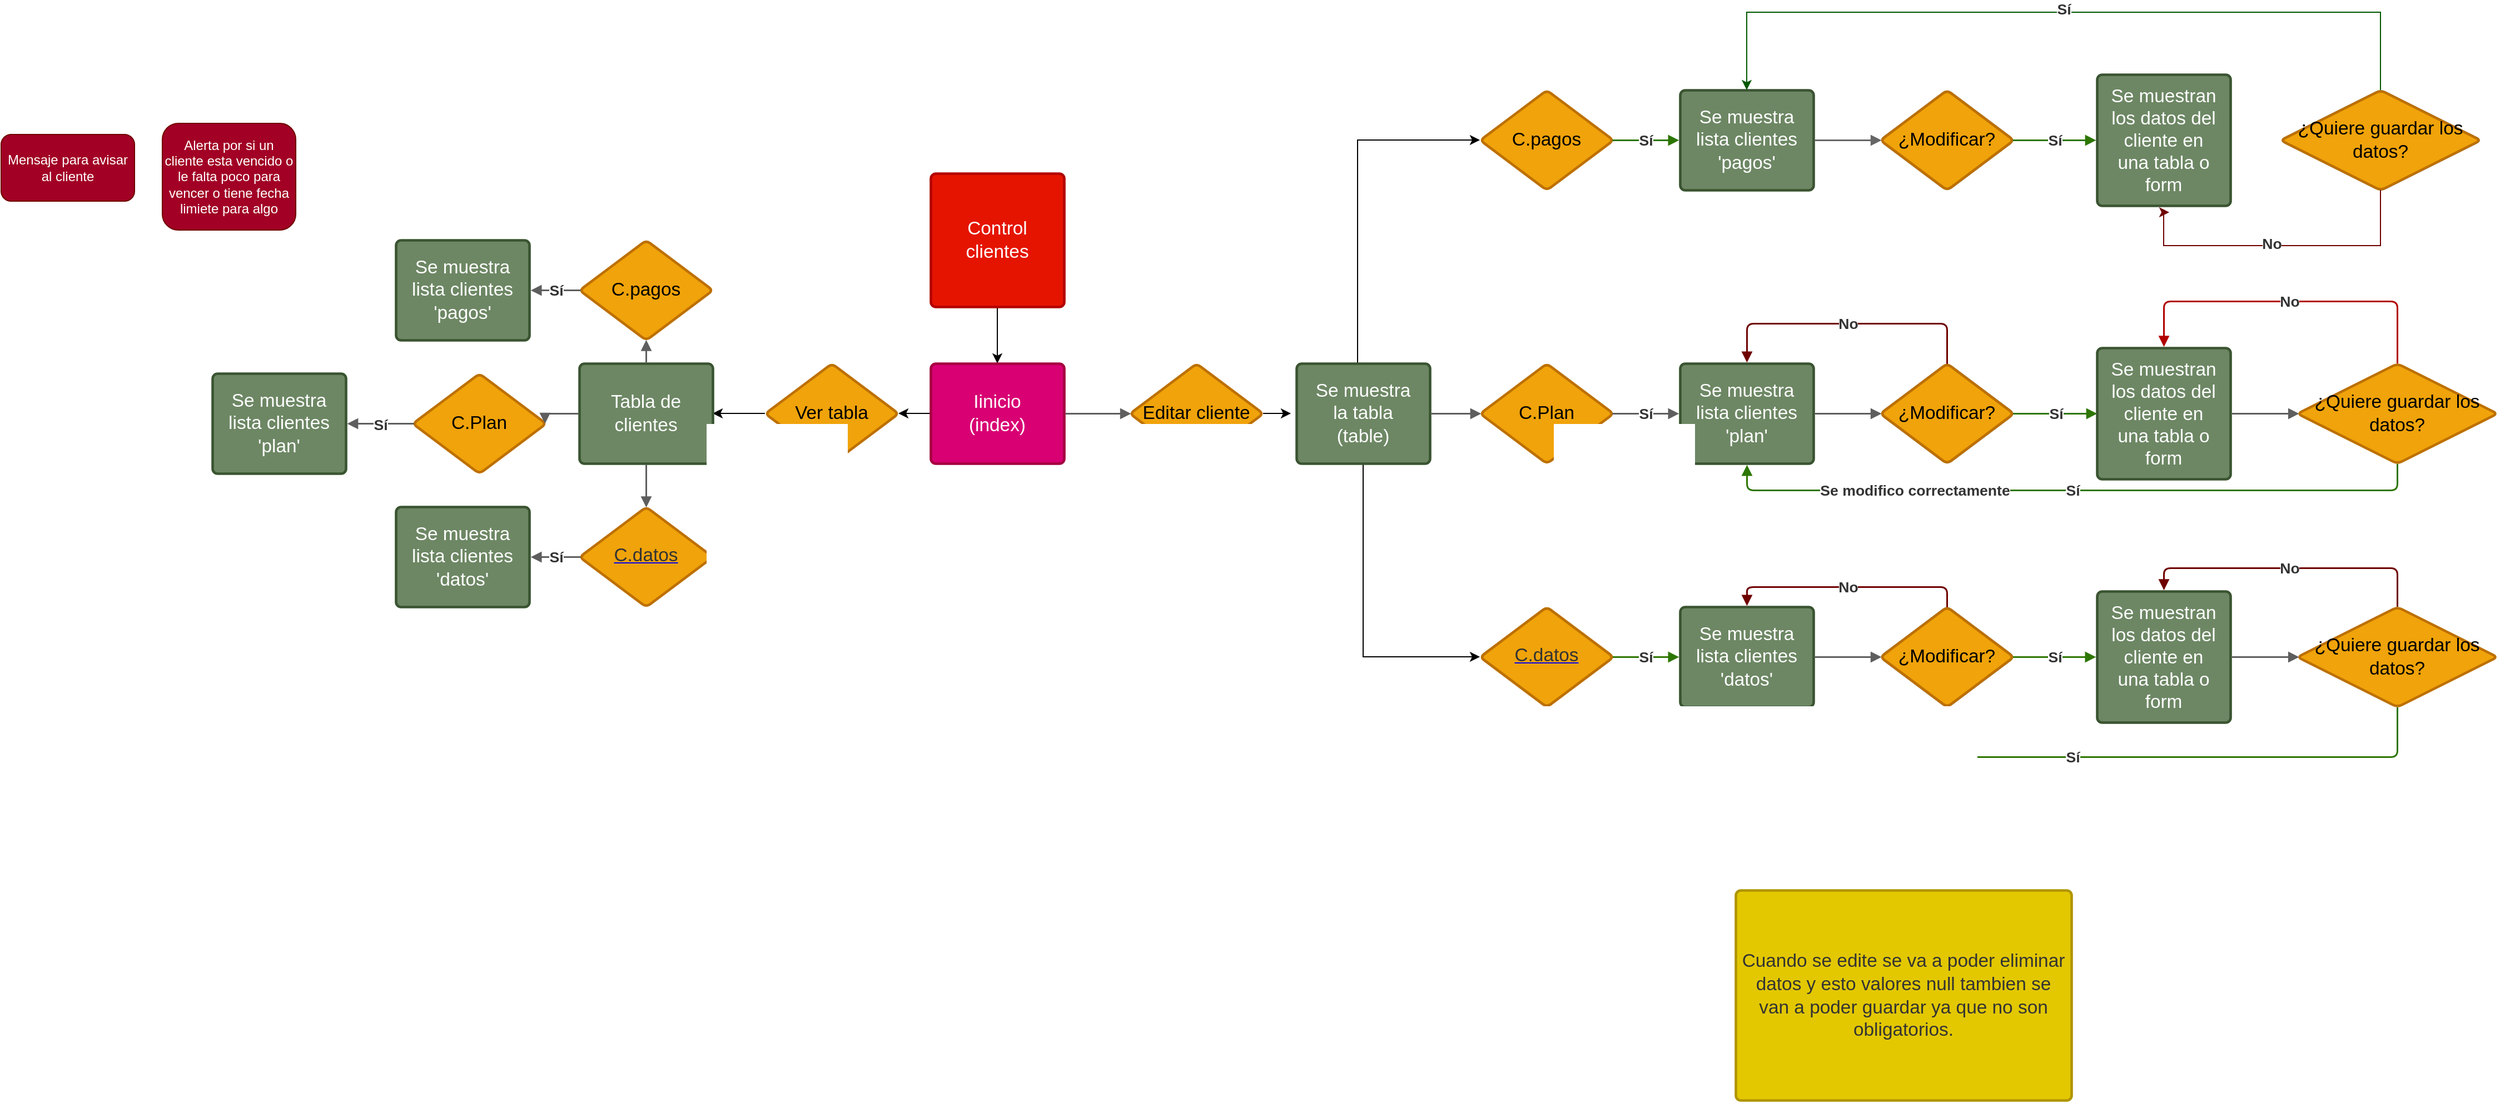 <mxfile version="21.3.8" type="github">
  <diagram name="Page-1" id="jCBXAWtXNqudpjwkQiGo">
    <mxGraphModel dx="1173" dy="1804" grid="1" gridSize="10" guides="1" tooltips="1" connect="1" arrows="1" fold="1" page="1" pageScale="1" pageWidth="827" pageHeight="1169" math="0" shadow="0">
      <root>
        <mxCell id="0" />
        <mxCell id="1" parent="0" />
        <mxCell id="bucvXIIjWARCfowaOwl--13" style="edgeStyle=orthogonalEdgeStyle;rounded=0;orthogonalLoop=1;jettySize=auto;html=1;entryX=0.5;entryY=0;entryDx=0;entryDy=0;" edge="1" parent="1" source="dDj49uLqHvv3kT1G5Hj7-1" target="dDj49uLqHvv3kT1G5Hj7-3">
          <mxGeometry relative="1" as="geometry" />
        </mxCell>
        <mxCell id="dDj49uLqHvv3kT1G5Hj7-1" value="Control clientes" style="html=1;overflow=block;blockSpacing=1;whiteSpace=wrap;fontSize=16.7;fontColor=#ffffff;align=center;spacing=3.8;strokeColor=#B20000;strokeOpacity=100;rounded=1;absoluteArcSize=1;arcSize=9;strokeWidth=2.3;lucidId=-~4517-Tyvn_;fillColor=#e51400;" parent="1" vertex="1">
          <mxGeometry x="856" y="75" width="120" height="120" as="geometry" />
        </mxCell>
        <mxCell id="bucvXIIjWARCfowaOwl--14" style="edgeStyle=orthogonalEdgeStyle;rounded=0;orthogonalLoop=1;jettySize=auto;html=1;exitX=0;exitY=0.5;exitDx=0;exitDy=0;entryX=1;entryY=0.5;entryDx=0;entryDy=0;" edge="1" parent="1" source="dDj49uLqHvv3kT1G5Hj7-3" target="dDj49uLqHvv3kT1G5Hj7-4">
          <mxGeometry relative="1" as="geometry" />
        </mxCell>
        <mxCell id="dDj49uLqHvv3kT1G5Hj7-3" value="Iinicio&#xa;(index)" style="html=1;overflow=block;blockSpacing=1;whiteSpace=wrap;fontSize=16.7;fontColor=#ffffff;align=center;spacing=9;strokeColor=#A50040;strokeOpacity=100;rounded=1;absoluteArcSize=1;arcSize=9;strokeWidth=2.3;lucidId=ra55raOk~4vb;fillColor=#d80073;" parent="1" vertex="1">
          <mxGeometry x="856" y="246" width="120" height="90" as="geometry" />
        </mxCell>
        <mxCell id="bucvXIIjWARCfowaOwl--16" style="edgeStyle=orthogonalEdgeStyle;rounded=0;orthogonalLoop=1;jettySize=auto;html=1;exitX=0;exitY=0.5;exitDx=0;exitDy=0;entryX=1;entryY=0.5;entryDx=0;entryDy=0;" edge="1" parent="1" source="dDj49uLqHvv3kT1G5Hj7-4" target="dDj49uLqHvv3kT1G5Hj7-5">
          <mxGeometry relative="1" as="geometry" />
        </mxCell>
        <mxCell id="dDj49uLqHvv3kT1G5Hj7-4" value="Ver tabla" style="html=1;overflow=block;blockSpacing=1;whiteSpace=wrap;rhombus;fontSize=16.7;fontColor=#000000;align=center;spacing=3.8;strokeColor=#BD7000;strokeOpacity=100;rounded=1;absoluteArcSize=1;arcSize=9;strokeWidth=2.3;lucidId=7a55EZrOVwHj;fillColor=#f0a30a;" parent="1" vertex="1">
          <mxGeometry x="707" y="246" width="120" height="90" as="geometry" />
        </mxCell>
        <mxCell id="dDj49uLqHvv3kT1G5Hj7-5" value="Tabla de clientes" style="html=1;overflow=block;blockSpacing=1;whiteSpace=wrap;fontSize=16.7;fontColor=#ffffff;align=center;spacing=9;strokeColor=#3A5431;strokeOpacity=100;rounded=1;absoluteArcSize=1;arcSize=9;strokeWidth=2.3;lucidId=sb55wHR1h_1L;fillColor=#6d8764;" parent="1" vertex="1">
          <mxGeometry x="540" y="246" width="120" height="90" as="geometry" />
        </mxCell>
        <mxCell id="dDj49uLqHvv3kT1G5Hj7-6" value="C.pagos" style="html=1;overflow=block;blockSpacing=1;whiteSpace=wrap;rhombus;fontSize=16.7;fontColor=#000000;align=center;spacing=3.8;strokeColor=#BD7000;strokeOpacity=100;rounded=1;absoluteArcSize=1;arcSize=9;strokeWidth=2.3;lucidId=Wb55GumcfXWv;fillColor=#f0a30a;" parent="1" vertex="1">
          <mxGeometry x="540" y="135" width="120" height="90" as="geometry" />
        </mxCell>
        <mxCell id="dDj49uLqHvv3kT1G5Hj7-7" value="" style="html=1;jettySize=18;whiteSpace=wrap;fontSize=13;strokeColor=#5E5E5E;strokeWidth=1.5;rounded=1;arcSize=12;edgeStyle=orthogonalEdgeStyle;startArrow=none;endArrow=block;endFill=1;exitX=0.5;exitY=-0.012;exitPerimeter=0;entryX=0.5;entryY=0.996;entryPerimeter=0;lucidId=~b55l4OIITTA;" parent="1" source="dDj49uLqHvv3kT1G5Hj7-5" target="dDj49uLqHvv3kT1G5Hj7-6" edge="1">
          <mxGeometry width="100" height="100" relative="1" as="geometry">
            <Array as="points" />
          </mxGeometry>
        </mxCell>
        <mxCell id="dDj49uLqHvv3kT1G5Hj7-8" value="&lt;div style=&quot;display: flex; justify-content: center; text-align: center; align-items: baseline; font-size: 0; line-height: 1.25;margin-top: -2px;&quot;&gt;&lt;span&gt;&lt;a href=&quot;http://C.datos&quot;&gt;&lt;span style=&quot;font-size:16.7px;color:#333333;&quot;&gt;C.datos&lt;/span&gt;&lt;/a&gt;&lt;/span&gt;&lt;/div&gt;" style="html=1;overflow=block;blockSpacing=1;whiteSpace=wrap;rhombus;fontSize=13;spacing=3.8;strokeColor=#BD7000;strokeOpacity=100;rounded=1;absoluteArcSize=1;arcSize=9;strokeWidth=2.3;lucidId=lc55fG3NwJh9;fillColor=#f0a30a;fontColor=#000000;" parent="1" vertex="1">
          <mxGeometry x="540" y="375" width="120" height="90" as="geometry" />
        </mxCell>
        <mxCell id="dDj49uLqHvv3kT1G5Hj7-9" value="" style="html=1;jettySize=18;whiteSpace=wrap;fontSize=13;strokeColor=#5E5E5E;strokeWidth=1.5;rounded=1;arcSize=12;edgeStyle=orthogonalEdgeStyle;startArrow=none;endArrow=block;endFill=1;exitX=0.5;exitY=1.012;exitPerimeter=0;entryX=0.5;entryY=0.004;entryPerimeter=0;lucidId=xc55j_4C4txd;" parent="1" source="dDj49uLqHvv3kT1G5Hj7-5" target="dDj49uLqHvv3kT1G5Hj7-8" edge="1">
          <mxGeometry width="100" height="100" relative="1" as="geometry">
            <Array as="points" />
          </mxGeometry>
        </mxCell>
        <mxCell id="dDj49uLqHvv3kT1G5Hj7-10" value="C.Plan" style="html=1;overflow=block;blockSpacing=1;whiteSpace=wrap;rhombus;fontSize=16.7;fontColor=#000000;align=center;spacing=3.8;strokeColor=#BD7000;strokeOpacity=100;rounded=1;absoluteArcSize=1;arcSize=9;strokeWidth=2.3;lucidId=Dc55BJOq.~ja;fillColor=#f0a30a;" parent="1" vertex="1">
          <mxGeometry x="390" y="255" width="120" height="90" as="geometry" />
        </mxCell>
        <mxCell id="dDj49uLqHvv3kT1G5Hj7-11" value="" style="html=1;jettySize=18;whiteSpace=wrap;fontSize=13;strokeColor=#5E5E5E;strokeWidth=1.5;rounded=1;arcSize=12;edgeStyle=orthogonalEdgeStyle;startArrow=none;endArrow=block;endFill=1;exitX=-0.009;exitY=0.5;exitPerimeter=0;entryX=0.991;entryY=0.5;entryPerimeter=0;lucidId=Nc55K~NAN.iO;" parent="1" source="dDj49uLqHvv3kT1G5Hj7-5" target="dDj49uLqHvv3kT1G5Hj7-10" edge="1">
          <mxGeometry width="100" height="100" relative="1" as="geometry">
            <Array as="points" />
          </mxGeometry>
        </mxCell>
        <mxCell id="dDj49uLqHvv3kT1G5Hj7-12" value="" style="html=1;jettySize=18;whiteSpace=wrap;fontSize=13.3;fontColor=#333333;fontStyle=1;align=center;strokeColor=#5E5E5E;strokeWidth=1.5;rounded=1;arcSize=12;edgeStyle=orthogonalEdgeStyle;startArrow=none;endArrow=block;endFill=1;exitX=0.009;exitY=0.5;exitPerimeter=0;lucidId=ad55AOa1RnGk;" parent="1" source="dDj49uLqHvv3kT1G5Hj7-10" edge="1">
          <mxGeometry width="100" height="100" relative="1" as="geometry">
            <Array as="points" />
            <mxPoint x="331" y="300" as="targetPoint" />
          </mxGeometry>
        </mxCell>
        <mxCell id="dDj49uLqHvv3kT1G5Hj7-13" value="Sí" style="text;html=1;resizable=0;labelBackgroundColor=default;align=center;verticalAlign=middle;fontStyle=1;fontColor=#333333;fontSize=13.3;" parent="dDj49uLqHvv3kT1G5Hj7-12" vertex="1">
          <mxGeometry relative="1" as="geometry">
            <mxPoint as="offset" />
          </mxGeometry>
        </mxCell>
        <mxCell id="dDj49uLqHvv3kT1G5Hj7-14" value="Se muestra lista clientes&#xa;&#39;plan&#39;" style="html=1;overflow=block;blockSpacing=1;whiteSpace=wrap;fontSize=16.7;fontColor=#ffffff;align=center;spacing=9;strokeColor=#3A5431;strokeOpacity=100;rounded=1;absoluteArcSize=1;arcSize=9;strokeWidth=2.3;lucidId=rd55_MLI0KpR;fillColor=#6d8764;" parent="1" vertex="1">
          <mxGeometry x="210" y="255" width="120" height="90" as="geometry" />
        </mxCell>
        <mxCell id="dDj49uLqHvv3kT1G5Hj7-15" value="Se muestra lista clientes&#xa;&#39;pagos&#39;" style="html=1;overflow=block;blockSpacing=1;whiteSpace=wrap;fontSize=16.7;fontColor=#ffffff;align=center;spacing=9;strokeColor=#3A5431;strokeOpacity=100;rounded=1;absoluteArcSize=1;arcSize=9;strokeWidth=2.3;lucidId=he55-6mI.Ir_;fillColor=#6d8764;" parent="1" vertex="1">
          <mxGeometry x="375" y="135" width="120" height="90" as="geometry" />
        </mxCell>
        <mxCell id="dDj49uLqHvv3kT1G5Hj7-16" value="" style="html=1;jettySize=18;whiteSpace=wrap;fontSize=13.3;fontColor=#333333;fontStyle=1;align=center;strokeColor=#5E5E5E;strokeWidth=1.5;rounded=1;arcSize=12;edgeStyle=orthogonalEdgeStyle;startArrow=none;endArrow=block;endFill=1;exitX=0.009;exitY=0.5;exitPerimeter=0;entryX=1.009;entryY=0.5;entryPerimeter=0;lucidId=me55h58Ri0bP;" parent="1" source="dDj49uLqHvv3kT1G5Hj7-6" target="dDj49uLqHvv3kT1G5Hj7-15" edge="1">
          <mxGeometry width="100" height="100" relative="1" as="geometry">
            <Array as="points" />
          </mxGeometry>
        </mxCell>
        <mxCell id="dDj49uLqHvv3kT1G5Hj7-17" value="Sí" style="text;html=1;resizable=0;labelBackgroundColor=default;align=center;verticalAlign=middle;fontStyle=1;fontColor=#333333;fontSize=13.3;" parent="dDj49uLqHvv3kT1G5Hj7-16" vertex="1">
          <mxGeometry relative="1" as="geometry" />
        </mxCell>
        <mxCell id="dDj49uLqHvv3kT1G5Hj7-18" value="Se muestra lista clientes&#xa;&#39;datos&#39;" style="html=1;overflow=block;blockSpacing=1;whiteSpace=wrap;fontSize=16.7;fontColor=#ffffff;align=center;spacing=9;strokeColor=#3A5431;strokeOpacity=100;rounded=1;absoluteArcSize=1;arcSize=9;strokeWidth=2.3;lucidId=qe55xhQL1To1;fillColor=#6d8764;" parent="1" vertex="1">
          <mxGeometry x="375" y="375" width="120" height="90" as="geometry" />
        </mxCell>
        <mxCell id="dDj49uLqHvv3kT1G5Hj7-19" value="" style="html=1;jettySize=18;whiteSpace=wrap;fontSize=13.3;fontColor=#333333;fontStyle=1;align=center;strokeColor=#5E5E5E;strokeWidth=1.5;rounded=1;arcSize=12;edgeStyle=orthogonalEdgeStyle;startArrow=none;endArrow=block;endFill=1;exitX=0.009;exitY=0.5;exitPerimeter=0;entryX=1.009;entryY=0.5;entryPerimeter=0;lucidId=se556HhxgRKe;" parent="1" source="dDj49uLqHvv3kT1G5Hj7-8" target="dDj49uLqHvv3kT1G5Hj7-18" edge="1">
          <mxGeometry width="100" height="100" relative="1" as="geometry">
            <Array as="points" />
          </mxGeometry>
        </mxCell>
        <mxCell id="dDj49uLqHvv3kT1G5Hj7-20" value="Sí" style="text;html=1;resizable=0;labelBackgroundColor=default;align=center;verticalAlign=middle;fontStyle=1;fontColor=#333333;fontSize=13.3;" parent="dDj49uLqHvv3kT1G5Hj7-19" vertex="1">
          <mxGeometry relative="1" as="geometry" />
        </mxCell>
        <mxCell id="dDj49uLqHvv3kT1G5Hj7-84" style="edgeStyle=orthogonalEdgeStyle;rounded=0;orthogonalLoop=1;jettySize=auto;html=1;exitX=1;exitY=0.5;exitDx=0;exitDy=0;" parent="1" source="dDj49uLqHvv3kT1G5Hj7-21" edge="1">
          <mxGeometry relative="1" as="geometry">
            <mxPoint x="1180" y="291.333" as="targetPoint" />
          </mxGeometry>
        </mxCell>
        <mxCell id="dDj49uLqHvv3kT1G5Hj7-21" value="Editar cliente" style="html=1;overflow=block;blockSpacing=1;whiteSpace=wrap;rhombus;fontSize=16.7;fontColor=#000000;align=center;spacing=3.8;strokeColor=#BD7000;strokeOpacity=100;rounded=1;absoluteArcSize=1;arcSize=9;strokeWidth=2.3;lucidId=Gg55qIdvrMJk;fillColor=#f0a30a;" parent="1" vertex="1">
          <mxGeometry x="1035" y="246" width="120" height="90" as="geometry" />
        </mxCell>
        <mxCell id="dDj49uLqHvv3kT1G5Hj7-22" value="" style="html=1;jettySize=18;whiteSpace=wrap;fontSize=13;strokeColor=#5E5E5E;strokeWidth=1.5;rounded=1;arcSize=12;edgeStyle=orthogonalEdgeStyle;startArrow=none;endArrow=block;endFill=1;exitX=1.009;exitY=0.5;exitPerimeter=0;entryX=0.009;entryY=0.5;entryPerimeter=0;lucidId=Ng55FUQO6F9P;" parent="1" source="dDj49uLqHvv3kT1G5Hj7-3" target="dDj49uLqHvv3kT1G5Hj7-21" edge="1">
          <mxGeometry width="100" height="100" relative="1" as="geometry">
            <Array as="points" />
          </mxGeometry>
        </mxCell>
        <mxCell id="bucvXIIjWARCfowaOwl--29" style="edgeStyle=orthogonalEdgeStyle;rounded=0;orthogonalLoop=1;jettySize=auto;html=1;entryX=0;entryY=0.5;entryDx=0;entryDy=0;" edge="1" parent="1" source="dDj49uLqHvv3kT1G5Hj7-23" target="dDj49uLqHvv3kT1G5Hj7-79">
          <mxGeometry relative="1" as="geometry">
            <mxPoint x="1245" y="520" as="targetPoint" />
            <Array as="points">
              <mxPoint x="1245" y="510" />
            </Array>
          </mxGeometry>
        </mxCell>
        <mxCell id="bucvXIIjWARCfowaOwl--30" style="edgeStyle=orthogonalEdgeStyle;rounded=0;orthogonalLoop=1;jettySize=auto;html=1;entryX=0;entryY=0.5;entryDx=0;entryDy=0;exitX=0.436;exitY=0.022;exitDx=0;exitDy=0;exitPerimeter=0;" edge="1" parent="1" source="dDj49uLqHvv3kT1G5Hj7-23" target="dDj49uLqHvv3kT1G5Hj7-30">
          <mxGeometry relative="1" as="geometry">
            <Array as="points">
              <mxPoint x="1240" y="248" />
              <mxPoint x="1240" y="45" />
            </Array>
          </mxGeometry>
        </mxCell>
        <mxCell id="dDj49uLqHvv3kT1G5Hj7-23" value="Se muestra la tabla&#xa;(table)" style="html=1;overflow=block;blockSpacing=1;whiteSpace=wrap;fontSize=16.7;fontColor=#ffffff;align=center;spacing=9;strokeColor=#3A5431;strokeOpacity=100;rounded=1;absoluteArcSize=1;arcSize=9;strokeWidth=2.3;lucidId=3g555m2dW~YT;fillColor=#6d8764;" parent="1" vertex="1">
          <mxGeometry x="1185" y="246" width="120" height="90" as="geometry" />
        </mxCell>
        <mxCell id="dDj49uLqHvv3kT1G5Hj7-25" value="" style="html=1;jettySize=18;whiteSpace=wrap;fontSize=13;strokeColor=#5E5E5E;strokeWidth=1.5;rounded=1;arcSize=12;edgeStyle=orthogonalEdgeStyle;startArrow=none;endArrow=block;endFill=1;exitX=1.009;exitY=0.5;exitPerimeter=0;lucidId=Qi55WLSYHYra;" parent="1" source="dDj49uLqHvv3kT1G5Hj7-23" edge="1">
          <mxGeometry width="100" height="100" relative="1" as="geometry">
            <Array as="points" />
            <mxPoint x="1351" y="291" as="targetPoint" />
          </mxGeometry>
        </mxCell>
        <mxCell id="dDj49uLqHvv3kT1G5Hj7-26" value="C.Plan" style="html=1;overflow=block;blockSpacing=1;whiteSpace=wrap;rhombus;fontSize=16.7;fontColor=#000000;align=center;spacing=3.8;strokeColor=#BD7000;strokeOpacity=100;rounded=1;absoluteArcSize=1;arcSize=9;strokeWidth=2.3;lucidId=yl55B0_qdPNv;fillColor=#f0a30a;" parent="1" vertex="1">
          <mxGeometry x="1350" y="246" width="120" height="90" as="geometry" />
        </mxCell>
        <mxCell id="dDj49uLqHvv3kT1G5Hj7-27" value="Se muestra lista clientes&#xa;&#39;plan&#39;" style="html=1;overflow=block;blockSpacing=1;whiteSpace=wrap;fontSize=16.7;fontColor=#ffffff;align=center;spacing=9;strokeColor=#3A5431;strokeOpacity=100;rounded=1;absoluteArcSize=1;arcSize=9;strokeWidth=2.3;lucidId=Cl55v5GDEzzv;fillColor=#6d8764;" parent="1" vertex="1">
          <mxGeometry x="1530" y="246" width="120" height="90" as="geometry" />
        </mxCell>
        <mxCell id="dDj49uLqHvv3kT1G5Hj7-28" value="" style="html=1;jettySize=18;whiteSpace=wrap;fontSize=13.3;fontColor=#333333;fontStyle=1;align=center;strokeColor=#5E5E5E;strokeWidth=1.5;rounded=1;arcSize=12;edgeStyle=orthogonalEdgeStyle;startArrow=none;endArrow=block;endFill=1;exitX=0.991;exitY=0.5;exitPerimeter=0;entryX=-0.009;entryY=0.5;entryPerimeter=0;lucidId=Ml55k2Och.zE;" parent="1" source="dDj49uLqHvv3kT1G5Hj7-26" target="dDj49uLqHvv3kT1G5Hj7-27" edge="1">
          <mxGeometry width="100" height="100" relative="1" as="geometry">
            <Array as="points" />
          </mxGeometry>
        </mxCell>
        <mxCell id="dDj49uLqHvv3kT1G5Hj7-29" value="Sí" style="text;html=1;resizable=0;labelBackgroundColor=default;align=center;verticalAlign=middle;fontStyle=1;fontColor=#333333;fontSize=13.3;" parent="dDj49uLqHvv3kT1G5Hj7-28" vertex="1">
          <mxGeometry relative="1" as="geometry" />
        </mxCell>
        <mxCell id="dDj49uLqHvv3kT1G5Hj7-30" value="C.pagos" style="html=1;overflow=block;blockSpacing=1;whiteSpace=wrap;rhombus;fontSize=16.7;fontColor=#000000;align=center;spacing=3.8;strokeColor=#BD7000;strokeOpacity=100;rounded=1;absoluteArcSize=1;arcSize=9;strokeWidth=2.3;lucidId=Tl55Qcyh_-M2;fillColor=#f0a30a;" parent="1" vertex="1">
          <mxGeometry x="1350" width="120" height="90" as="geometry" />
        </mxCell>
        <mxCell id="dDj49uLqHvv3kT1G5Hj7-31" value="Se muestra lista clientes&#xa;&#39;pagos&#39;" style="html=1;overflow=block;blockSpacing=1;whiteSpace=wrap;fontSize=16.7;fontColor=#ffffff;align=center;spacing=9;strokeColor=#3A5431;strokeOpacity=100;rounded=1;absoluteArcSize=1;arcSize=9;strokeWidth=2.3;lucidId=Xl55kkd5n7LN;fillColor=#6d8764;" parent="1" vertex="1">
          <mxGeometry x="1530" width="120" height="90" as="geometry" />
        </mxCell>
        <mxCell id="dDj49uLqHvv3kT1G5Hj7-33" value="&lt;div style=&quot;display: flex; justify-content: center; text-align: center; align-items: baseline; font-size: 0; line-height: 1.25;margin-top: -2px;&quot;&gt;&lt;span&gt;&lt;a href=&quot;http://C.datos&quot;&gt;&lt;span style=&quot;font-size:16.7px;color:#333333;&quot;&gt;C.datos&lt;/span&gt;&lt;/a&gt;&lt;/span&gt;&lt;/div&gt;" style="html=1;overflow=block;blockSpacing=1;whiteSpace=wrap;rhombus;fontSize=13;spacing=3.8;strokeColor=#BD7000;strokeOpacity=100;rounded=1;absoluteArcSize=1;arcSize=9;strokeWidth=2.3;lucidId=4l551dDsu_Oj;fillColor=#f0a30a;fontColor=#000000;" parent="1" vertex="1">
          <mxGeometry x="1350" y="465" width="120" height="90" as="geometry" />
        </mxCell>
        <mxCell id="dDj49uLqHvv3kT1G5Hj7-34" value="Se muestra lista clientes&#xa;&#39;datos&#39;" style="html=1;overflow=block;blockSpacing=1;whiteSpace=wrap;fontSize=16.7;fontColor=#ffffff;align=center;spacing=9;strokeColor=#3A5431;strokeOpacity=100;rounded=1;absoluteArcSize=1;arcSize=9;strokeWidth=2.3;lucidId=6l55W46asn15;fillColor=#6d8764;" parent="1" vertex="1">
          <mxGeometry x="1530" y="465" width="120" height="90" as="geometry" />
        </mxCell>
        <mxCell id="dDj49uLqHvv3kT1G5Hj7-39" value="¿Modificar?" style="html=1;overflow=block;blockSpacing=1;whiteSpace=wrap;rhombus;fontSize=16.7;fontColor=#333333;align=center;spacing=3.8;strokeColor=#5e5e5e;strokeOpacity=100;rounded=1;absoluteArcSize=1;arcSize=9;strokeWidth=2.3;lucidId=Io55EITyy6AK;" parent="1" vertex="1">
          <mxGeometry x="1710" y="246" width="120" height="90" as="geometry" />
        </mxCell>
        <mxCell id="dDj49uLqHvv3kT1G5Hj7-40" value="" style="html=1;jettySize=18;whiteSpace=wrap;fontSize=13;strokeColor=#5E5E5E;strokeWidth=1.5;rounded=1;arcSize=12;edgeStyle=orthogonalEdgeStyle;startArrow=none;endArrow=block;endFill=1;exitX=1.009;exitY=0.5;exitPerimeter=0;entryX=0.009;entryY=0.5;entryPerimeter=0;lucidId=No55PuJ4~8nF;" parent="1" source="dDj49uLqHvv3kT1G5Hj7-27" target="dDj49uLqHvv3kT1G5Hj7-39" edge="1">
          <mxGeometry width="100" height="100" relative="1" as="geometry">
            <Array as="points" />
          </mxGeometry>
        </mxCell>
        <mxCell id="dDj49uLqHvv3kT1G5Hj7-41" value="&lt;div style=&quot;display: flex; justify-content: center; text-align: center; align-items: baseline; font-size: 0; line-height: 1.25;margin-top: -2px;&quot;&gt;&lt;span&gt;&lt;span style=&quot;font-size:16.7px;color:#333333;&quot;&gt;Cuando se edite se va a poder eliminar datos y esto valores null tambien se van a poder guardar ya que no son obligatorios.&#xa;&lt;/span&gt;&lt;/span&gt;&lt;/div&gt;&lt;div style=&quot;display: flex; justify-content: center; text-align: center; align-items: baseline; font-size: 0; line-height: 1.25;margin-top: -2px;&quot;&gt;&lt;span&gt;&lt;/span&gt;&lt;/div&gt;" style="html=1;overflow=block;blockSpacing=1;whiteSpace=wrap;fontSize=13;spacing=3.8;strokeColor=#B09500;strokeOpacity=100;rounded=1;absoluteArcSize=1;arcSize=9;strokeWidth=2.3;lucidId=zp55m-ZHFCEl;fillColor=#e3c800;fontColor=#000000;" parent="1" vertex="1">
          <mxGeometry x="1580" y="720" width="302" height="189" as="geometry" />
        </mxCell>
        <mxCell id="dDj49uLqHvv3kT1G5Hj7-42" value="" style="html=1;jettySize=18;whiteSpace=wrap;fontSize=13.3;fontColor=#333333;fontStyle=1;align=center;strokeColor=#2D7600;strokeWidth=1.5;rounded=1;arcSize=12;edgeStyle=orthogonalEdgeStyle;startArrow=none;endArrow=block;endFill=1;exitX=0.991;exitY=0.5;exitPerimeter=0;lucidId=br55oeqAaXvw;fillColor=#60a917;" parent="1" source="dDj49uLqHvv3kT1G5Hj7-39" edge="1">
          <mxGeometry width="100" height="100" relative="1" as="geometry">
            <Array as="points" />
            <mxPoint x="1905" y="291" as="targetPoint" />
          </mxGeometry>
        </mxCell>
        <mxCell id="dDj49uLqHvv3kT1G5Hj7-43" value="Sí" style="text;html=1;resizable=0;labelBackgroundColor=default;align=center;verticalAlign=middle;fontStyle=1;fontColor=#333333;fontSize=13.3;" parent="dDj49uLqHvv3kT1G5Hj7-42" vertex="1">
          <mxGeometry relative="1" as="geometry" />
        </mxCell>
        <mxCell id="dDj49uLqHvv3kT1G5Hj7-44" value="Se muestran los datos del cliente en una tabla o form" style="html=1;overflow=block;blockSpacing=1;whiteSpace=wrap;fontSize=16.7;fontColor=#ffffff;align=center;spacing=9;strokeColor=#3A5431;strokeOpacity=100;rounded=1;absoluteArcSize=1;arcSize=9;strokeWidth=2.3;lucidId=lr55~o0DpjFW;fillColor=#6d8764;" parent="1" vertex="1">
          <mxGeometry x="1905" y="232" width="120" height="118" as="geometry" />
        </mxCell>
        <mxCell id="dDj49uLqHvv3kT1G5Hj7-45" value="" style="html=1;jettySize=18;whiteSpace=wrap;fontSize=13.3;fontColor=#333333;fontStyle=1;align=center;strokeColor=#6F0000;strokeWidth=1.5;rounded=1;arcSize=12;edgeStyle=orthogonalEdgeStyle;startArrow=none;endArrow=block;endFill=1;exitX=0.5;exitY=0.004;exitPerimeter=0;entryX=0.5;entryY=-0.012;entryPerimeter=0;lucidId=Br55GFbkZhTN;fillColor=#a20025;" parent="1" source="dDj49uLqHvv3kT1G5Hj7-39" target="dDj49uLqHvv3kT1G5Hj7-27" edge="1">
          <mxGeometry width="100" height="100" relative="1" as="geometry">
            <Array as="points">
              <mxPoint x="1770" y="210" />
              <mxPoint x="1590" y="210" />
            </Array>
          </mxGeometry>
        </mxCell>
        <mxCell id="dDj49uLqHvv3kT1G5Hj7-46" value="No" style="text;html=1;resizable=0;labelBackgroundColor=default;align=center;verticalAlign=middle;fontStyle=1;fontColor=#333333;fontSize=13.3;" parent="dDj49uLqHvv3kT1G5Hj7-45" vertex="1">
          <mxGeometry relative="1" as="geometry" />
        </mxCell>
        <mxCell id="dDj49uLqHvv3kT1G5Hj7-47" value="" style="html=1;jettySize=18;whiteSpace=wrap;fontSize=13;strokeColor=#5E5E5E;strokeWidth=1.5;rounded=1;arcSize=12;edgeStyle=orthogonalEdgeStyle;startArrow=none;endArrow=block;endFill=1;exitX=1.009;exitY=0.5;exitPerimeter=0;entryX=0.009;entryY=0.5;entryPerimeter=0;lucidId=Xr55lcVk.tQ_;" parent="1" source="dDj49uLqHvv3kT1G5Hj7-44" target="dDj49uLqHvv3kT1G5Hj7-48" edge="1">
          <mxGeometry width="100" height="100" relative="1" as="geometry">
            <Array as="points" />
          </mxGeometry>
        </mxCell>
        <mxCell id="dDj49uLqHvv3kT1G5Hj7-48" value="¿Quiere guardar los datos?" style="html=1;overflow=block;blockSpacing=1;whiteSpace=wrap;rhombus;fontSize=16.7;fontColor=#000000;align=center;spacing=3.8;strokeColor=#BD7000;strokeOpacity=100;rounded=1;absoluteArcSize=1;arcSize=9;strokeWidth=2.3;lucidId=0r555tiMq7A_;fillColor=#f0a30a;" parent="1" vertex="1">
          <mxGeometry x="2085" y="246" width="180" height="90" as="geometry" />
        </mxCell>
        <mxCell id="dDj49uLqHvv3kT1G5Hj7-49" value="" style="html=1;jettySize=18;whiteSpace=wrap;fontSize=13.3;fontColor=#333333;fontStyle=1;align=center;strokeColor=#2D7600;strokeWidth=1.5;rounded=1;arcSize=12;edgeStyle=orthogonalEdgeStyle;startArrow=none;endArrow=block;endFill=1;exitX=0.5;exitY=1.001;exitPerimeter=0;entryX=0.5;entryY=1.012;entryPerimeter=0;lucidId=Ks55QKrB9KBl;fillColor=#60a917;" parent="1" source="dDj49uLqHvv3kT1G5Hj7-48" target="dDj49uLqHvv3kT1G5Hj7-27" edge="1">
          <mxGeometry width="100" height="100" relative="1" as="geometry">
            <Array as="points">
              <mxPoint x="2175" y="360" />
              <mxPoint x="1590" y="360" />
            </Array>
          </mxGeometry>
        </mxCell>
        <mxCell id="dDj49uLqHvv3kT1G5Hj7-51" value="Sí" style="text;html=1;resizable=0;labelBackgroundColor=default;align=center;verticalAlign=middle;fontStyle=1;fontColor=#333333;fontSize=13.3;" parent="dDj49uLqHvv3kT1G5Hj7-49" vertex="1">
          <mxGeometry relative="1" as="geometry" />
        </mxCell>
        <mxCell id="dDj49uLqHvv3kT1G5Hj7-50" value="Se modifico correctamente" style="text;html=1;resizable=0;labelBackgroundColor=default;align=center;verticalAlign=middle;fontStyle=1;fontColor=#333333;fontSize=13.3;" parent="dDj49uLqHvv3kT1G5Hj7-49" vertex="1">
          <mxGeometry x="0.447" relative="1" as="geometry">
            <mxPoint x="-1" as="offset" />
          </mxGeometry>
        </mxCell>
        <mxCell id="dDj49uLqHvv3kT1G5Hj7-52" value="" style="html=1;jettySize=18;whiteSpace=wrap;fontSize=13.3;fontColor=#333333;fontStyle=1;align=center;strokeColor=#B20000;strokeWidth=1.5;rounded=1;arcSize=12;edgeStyle=orthogonalEdgeStyle;startArrow=none;endArrow=block;endFill=1;exitX=0.5;exitY=-0.001;exitPerimeter=0;entryX=0.5;entryY=-0.01;entryPerimeter=0;lucidId=Qs55kY9ZGcJA;fillColor=#e51400;" parent="1" source="dDj49uLqHvv3kT1G5Hj7-48" target="dDj49uLqHvv3kT1G5Hj7-44" edge="1">
          <mxGeometry width="100" height="100" relative="1" as="geometry">
            <Array as="points">
              <mxPoint x="2175" y="190" />
              <mxPoint x="1965" y="190" />
            </Array>
          </mxGeometry>
        </mxCell>
        <mxCell id="dDj49uLqHvv3kT1G5Hj7-53" value="No" style="text;html=1;resizable=0;labelBackgroundColor=default;align=center;verticalAlign=middle;fontStyle=1;fontColor=#333333;fontSize=13.3;" parent="dDj49uLqHvv3kT1G5Hj7-52" vertex="1">
          <mxGeometry relative="1" as="geometry" />
        </mxCell>
        <mxCell id="dDj49uLqHvv3kT1G5Hj7-54" value="" style="html=1;jettySize=18;whiteSpace=wrap;fontSize=13.3;fontColor=#333333;fontStyle=1;align=center;strokeColor=#2D7600;strokeWidth=1.5;rounded=1;arcSize=12;edgeStyle=orthogonalEdgeStyle;startArrow=none;endArrow=block;endFill=1;exitX=0.991;exitY=0.5;exitPerimeter=0;entryX=-0.009;entryY=0.5;entryPerimeter=0;lucidId=1u55vM6VGVHL;fillColor=#60a917;" parent="1" source="dDj49uLqHvv3kT1G5Hj7-33" target="dDj49uLqHvv3kT1G5Hj7-34" edge="1">
          <mxGeometry width="100" height="100" relative="1" as="geometry">
            <Array as="points" />
          </mxGeometry>
        </mxCell>
        <mxCell id="dDj49uLqHvv3kT1G5Hj7-55" value="Sí" style="text;html=1;resizable=0;labelBackgroundColor=default;align=center;verticalAlign=middle;fontStyle=1;fontColor=#333333;fontSize=13.3;" parent="dDj49uLqHvv3kT1G5Hj7-54" vertex="1">
          <mxGeometry relative="1" as="geometry" />
        </mxCell>
        <mxCell id="dDj49uLqHvv3kT1G5Hj7-56" value="¿Modificar?" style="html=1;overflow=block;blockSpacing=1;whiteSpace=wrap;rhombus;fontSize=16.7;fontColor=#333333;align=center;spacing=3.8;strokeColor=#5e5e5e;strokeOpacity=100;rounded=1;absoluteArcSize=1;arcSize=9;strokeWidth=2.3;lucidId=7u550R7GL__U;" parent="1" vertex="1">
          <mxGeometry x="1710" y="465" width="120" height="90" as="geometry" />
        </mxCell>
        <mxCell id="dDj49uLqHvv3kT1G5Hj7-57" value="" style="html=1;jettySize=18;whiteSpace=wrap;fontSize=13;strokeColor=#5E5E5E;strokeWidth=1.5;rounded=1;arcSize=12;edgeStyle=orthogonalEdgeStyle;startArrow=none;endArrow=block;endFill=1;exitX=1.009;exitY=0.5;exitPerimeter=0;entryX=0.009;entryY=0.5;entryPerimeter=0;lucidId=_u55Tslefrtf;" parent="1" source="dDj49uLqHvv3kT1G5Hj7-34" target="dDj49uLqHvv3kT1G5Hj7-56" edge="1">
          <mxGeometry width="100" height="100" relative="1" as="geometry">
            <Array as="points" />
          </mxGeometry>
        </mxCell>
        <mxCell id="dDj49uLqHvv3kT1G5Hj7-58" value="Se muestran los datos del cliente en una tabla o form" style="html=1;overflow=block;blockSpacing=1;whiteSpace=wrap;fontSize=16.7;fontColor=#ffffff;align=center;spacing=9;strokeColor=#3A5431;strokeOpacity=100;rounded=1;absoluteArcSize=1;arcSize=9;strokeWidth=2.3;lucidId=av55JHJT0r.n;fillColor=#6d8764;" parent="1" vertex="1">
          <mxGeometry x="1905" y="451" width="120" height="118" as="geometry" />
        </mxCell>
        <mxCell id="dDj49uLqHvv3kT1G5Hj7-59" value="" style="html=1;jettySize=18;whiteSpace=wrap;fontSize=13.3;fontColor=#333333;fontStyle=1;align=center;strokeColor=#2D7600;strokeWidth=1.5;rounded=1;arcSize=12;edgeStyle=orthogonalEdgeStyle;startArrow=none;endArrow=block;endFill=1;exitX=0.991;exitY=0.5;exitPerimeter=0;entryX=-0.009;entryY=0.5;entryPerimeter=0;lucidId=fv55L3Kyko3t;fillColor=#60a917;" parent="1" source="dDj49uLqHvv3kT1G5Hj7-56" target="dDj49uLqHvv3kT1G5Hj7-58" edge="1">
          <mxGeometry width="100" height="100" relative="1" as="geometry">
            <Array as="points" />
          </mxGeometry>
        </mxCell>
        <mxCell id="dDj49uLqHvv3kT1G5Hj7-60" value="Sí" style="text;html=1;resizable=0;labelBackgroundColor=default;align=center;verticalAlign=middle;fontStyle=1;fontColor=#333333;fontSize=13.3;" parent="dDj49uLqHvv3kT1G5Hj7-59" vertex="1">
          <mxGeometry relative="1" as="geometry" />
        </mxCell>
        <mxCell id="dDj49uLqHvv3kT1G5Hj7-61" value="¿Quiere guardar los datos?" style="html=1;overflow=block;blockSpacing=1;whiteSpace=wrap;rhombus;fontSize=16.7;fontColor=#000000;align=center;spacing=3.8;strokeColor=#BD7000;strokeOpacity=100;rounded=1;absoluteArcSize=1;arcSize=9;strokeWidth=2.3;lucidId=kv55Be7nvd3.;fillColor=#f0a30a;" parent="1" vertex="1">
          <mxGeometry x="2085" y="465" width="180" height="90" as="geometry" />
        </mxCell>
        <mxCell id="dDj49uLqHvv3kT1G5Hj7-62" value="" style="html=1;jettySize=18;whiteSpace=wrap;fontSize=13;strokeColor=#5E5E5E;strokeWidth=1.5;rounded=1;arcSize=12;edgeStyle=orthogonalEdgeStyle;startArrow=none;endArrow=block;endFill=1;exitX=1.009;exitY=0.5;exitPerimeter=0;entryX=0.009;entryY=0.5;entryPerimeter=0;lucidId=lv55oQmMOr_8;" parent="1" source="dDj49uLqHvv3kT1G5Hj7-58" target="dDj49uLqHvv3kT1G5Hj7-61" edge="1">
          <mxGeometry width="100" height="100" relative="1" as="geometry">
            <Array as="points" />
          </mxGeometry>
        </mxCell>
        <mxCell id="dDj49uLqHvv3kT1G5Hj7-63" value="" style="html=1;jettySize=18;whiteSpace=wrap;fontSize=13.3;fontColor=#333333;fontStyle=1;align=center;strokeColor=#2D7600;strokeWidth=1.5;rounded=1;arcSize=12;edgeStyle=orthogonalEdgeStyle;startArrow=none;endArrow=block;endFill=1;exitX=0.5;exitY=1.001;exitPerimeter=0;entryX=0.5;entryY=1.012;entryPerimeter=0;lucidId=tv55cgEvOoeQ;fillColor=#60a917;" parent="1" source="dDj49uLqHvv3kT1G5Hj7-61" target="dDj49uLqHvv3kT1G5Hj7-34" edge="1">
          <mxGeometry width="100" height="100" relative="1" as="geometry">
            <Array as="points">
              <mxPoint x="2175" y="600" />
              <mxPoint x="1590" y="600" />
            </Array>
          </mxGeometry>
        </mxCell>
        <mxCell id="dDj49uLqHvv3kT1G5Hj7-64" value="Sí" style="text;html=1;resizable=0;labelBackgroundColor=default;align=center;verticalAlign=middle;fontStyle=1;fontColor=#333333;fontSize=13.3;" parent="dDj49uLqHvv3kT1G5Hj7-63" vertex="1">
          <mxGeometry relative="1" as="geometry" />
        </mxCell>
        <mxCell id="dDj49uLqHvv3kT1G5Hj7-65" value="" style="html=1;jettySize=18;whiteSpace=wrap;fontSize=13.3;fontColor=#333333;fontStyle=1;align=center;strokeColor=#6F0000;strokeWidth=1.5;rounded=1;arcSize=12;edgeStyle=orthogonalEdgeStyle;startArrow=none;endArrow=block;endFill=1;exitX=0.5;exitY=-0.001;exitPerimeter=0;entryX=0.5;entryY=-0.01;entryPerimeter=0;lucidId=vv55FnWkqyqp;fillColor=#a20025;" parent="1" source="dDj49uLqHvv3kT1G5Hj7-61" target="dDj49uLqHvv3kT1G5Hj7-58" edge="1">
          <mxGeometry width="100" height="100" relative="1" as="geometry">
            <Array as="points">
              <mxPoint x="2175" y="430" />
              <mxPoint x="1965" y="430" />
            </Array>
          </mxGeometry>
        </mxCell>
        <mxCell id="dDj49uLqHvv3kT1G5Hj7-66" value="No" style="text;html=1;resizable=0;labelBackgroundColor=default;align=center;verticalAlign=middle;fontStyle=1;fontColor=#333333;fontSize=13.3;" parent="dDj49uLqHvv3kT1G5Hj7-65" vertex="1">
          <mxGeometry relative="1" as="geometry" />
        </mxCell>
        <mxCell id="dDj49uLqHvv3kT1G5Hj7-67" value="" style="html=1;jettySize=18;whiteSpace=wrap;fontSize=13.3;fontColor=#333333;fontStyle=1;align=center;strokeColor=#6F0000;strokeWidth=1.5;rounded=1;arcSize=12;edgeStyle=orthogonalEdgeStyle;startArrow=none;endArrow=block;endFill=1;exitX=0.5;exitY=0.004;exitPerimeter=0;entryX=0.5;entryY=-0.012;entryPerimeter=0;lucidId=Av55fH7Ca_Xi;fillColor=#a20025;" parent="1" source="dDj49uLqHvv3kT1G5Hj7-56" target="dDj49uLqHvv3kT1G5Hj7-34" edge="1">
          <mxGeometry width="100" height="100" relative="1" as="geometry">
            <Array as="points">
              <mxPoint x="1770" y="447" />
              <mxPoint x="1590" y="447" />
            </Array>
          </mxGeometry>
        </mxCell>
        <mxCell id="dDj49uLqHvv3kT1G5Hj7-68" value="No" style="text;html=1;resizable=0;labelBackgroundColor=default;align=center;verticalAlign=middle;fontStyle=1;fontColor=#333333;fontSize=13.3;" parent="dDj49uLqHvv3kT1G5Hj7-67" vertex="1">
          <mxGeometry relative="1" as="geometry" />
        </mxCell>
        <mxCell id="dDj49uLqHvv3kT1G5Hj7-69" value="" style="html=1;jettySize=18;whiteSpace=wrap;fontSize=13.3;fontColor=#333333;fontStyle=1;align=center;strokeColor=#2D7600;strokeWidth=1.5;rounded=1;arcSize=12;edgeStyle=orthogonalEdgeStyle;startArrow=none;endArrow=block;endFill=1;exitX=0.991;exitY=0.5;exitPerimeter=0;entryX=-0.009;entryY=0.5;entryPerimeter=0;lucidId=Yv5582wAAS0k;fillColor=#60a917;" parent="1" source="dDj49uLqHvv3kT1G5Hj7-30" target="dDj49uLqHvv3kT1G5Hj7-31" edge="1">
          <mxGeometry width="100" height="100" relative="1" as="geometry">
            <Array as="points" />
          </mxGeometry>
        </mxCell>
        <mxCell id="dDj49uLqHvv3kT1G5Hj7-70" value="Sí" style="text;html=1;resizable=0;labelBackgroundColor=default;align=center;verticalAlign=middle;fontStyle=1;fontColor=#333333;fontSize=13.3;" parent="dDj49uLqHvv3kT1G5Hj7-69" vertex="1">
          <mxGeometry relative="1" as="geometry" />
        </mxCell>
        <mxCell id="dDj49uLqHvv3kT1G5Hj7-71" value="¿Modificar?" style="html=1;overflow=block;blockSpacing=1;whiteSpace=wrap;rhombus;fontSize=16.7;fontColor=#333333;align=center;spacing=3.8;strokeColor=#5e5e5e;strokeOpacity=100;rounded=1;absoluteArcSize=1;arcSize=9;strokeWidth=2.3;lucidId=YD55sORHHWta;" parent="1" vertex="1">
          <mxGeometry x="1710" width="120" height="90" as="geometry" />
        </mxCell>
        <mxCell id="dDj49uLqHvv3kT1G5Hj7-72" value="" style="html=1;jettySize=18;whiteSpace=wrap;fontSize=13;strokeColor=#666666;strokeWidth=1.5;rounded=1;arcSize=12;edgeStyle=orthogonalEdgeStyle;startArrow=none;endArrow=block;endFill=1;exitX=1.009;exitY=0.5;exitPerimeter=0;entryX=0.009;entryY=0.5;entryPerimeter=0;lucidId=0D55Nw3KMfFY;fillColor=#f5f5f5;" parent="1" source="dDj49uLqHvv3kT1G5Hj7-31" target="dDj49uLqHvv3kT1G5Hj7-71" edge="1">
          <mxGeometry width="100" height="100" relative="1" as="geometry">
            <Array as="points" />
          </mxGeometry>
        </mxCell>
        <mxCell id="dDj49uLqHvv3kT1G5Hj7-73" value="¿Quiere guardar los datos?" style="html=1;overflow=block;blockSpacing=1;whiteSpace=wrap;rhombus;fontSize=16.7;fontColor=#333333;align=center;spacing=3.8;strokeColor=#5e5e5e;strokeOpacity=100;rounded=1;absoluteArcSize=1;arcSize=9;strokeWidth=2.3;lucidId=7D55usRnj7SK;" parent="1" vertex="1">
          <mxGeometry x="2070" width="180" height="90" as="geometry" />
        </mxCell>
        <mxCell id="dDj49uLqHvv3kT1G5Hj7-74" value="Se muestran los datos del cliente en una tabla o form" style="html=1;overflow=block;blockSpacing=1;whiteSpace=wrap;fontSize=16.7;fontColor=#ffffff;align=center;spacing=9;strokeColor=#3A5431;strokeOpacity=100;rounded=1;absoluteArcSize=1;arcSize=9;strokeWidth=2.3;lucidId=-D55U-WqqMTX;fillColor=#6d8764;" parent="1" vertex="1">
          <mxGeometry x="1905" y="-14" width="120" height="118" as="geometry" />
        </mxCell>
        <mxCell id="dDj49uLqHvv3kT1G5Hj7-79" value="&lt;div style=&quot;display: flex; justify-content: center; text-align: center; align-items: baseline; font-size: 0; line-height: 1.25;margin-top: -2px;&quot;&gt;&lt;span&gt;&lt;a href=&quot;http://C.datos&quot;&gt;&lt;span style=&quot;font-size:16.7px;color:#333333;&quot;&gt;C.datos&lt;/span&gt;&lt;/a&gt;&lt;/span&gt;&lt;/div&gt;" style="html=1;overflow=block;blockSpacing=1;whiteSpace=wrap;rhombus;fontSize=13;spacing=3.8;strokeColor=#BD7000;strokeOpacity=100;rounded=1;absoluteArcSize=1;arcSize=9;strokeWidth=2.3;lucidId=4l551dDsu_Oj;fillColor=#f0a30a;fontColor=#000000;" parent="1" vertex="1">
          <mxGeometry x="1350" y="465" width="120" height="90" as="geometry" />
        </mxCell>
        <mxCell id="dDj49uLqHvv3kT1G5Hj7-80" value="¿Modificar?" style="html=1;overflow=block;blockSpacing=1;whiteSpace=wrap;rhombus;fontSize=16.7;fontColor=#000000;align=center;spacing=3.8;strokeColor=#BD7000;strokeOpacity=100;rounded=1;absoluteArcSize=1;arcSize=9;strokeWidth=2.3;lucidId=YD55sORHHWta;fillColor=#f0a30a;" parent="1" vertex="1">
          <mxGeometry x="1710" width="120" height="90" as="geometry" />
        </mxCell>
        <mxCell id="dDj49uLqHvv3kT1G5Hj7-81" value="¿Modificar?" style="html=1;overflow=block;blockSpacing=1;whiteSpace=wrap;rhombus;fontSize=16.7;fontColor=#000000;align=center;spacing=3.8;strokeColor=#BD7000;strokeOpacity=100;rounded=1;absoluteArcSize=1;arcSize=9;strokeWidth=2.3;lucidId=Io55EITyy6AK;fillColor=#f0a30a;" parent="1" vertex="1">
          <mxGeometry x="1710" y="246" width="120" height="90" as="geometry" />
        </mxCell>
        <mxCell id="dDj49uLqHvv3kT1G5Hj7-82" value="¿Modificar?" style="html=1;overflow=block;blockSpacing=1;whiteSpace=wrap;rhombus;fontSize=16.7;fontColor=#000000;align=center;spacing=3.8;strokeColor=#BD7000;strokeOpacity=100;rounded=1;absoluteArcSize=1;arcSize=9;strokeWidth=2.3;lucidId=7u550R7GL__U;fillColor=#f0a30a;" parent="1" vertex="1">
          <mxGeometry x="1710" y="465" width="120" height="90" as="geometry" />
        </mxCell>
        <mxCell id="bucvXIIjWARCfowaOwl--2" style="edgeStyle=orthogonalEdgeStyle;rounded=0;orthogonalLoop=1;jettySize=auto;html=1;exitX=0.5;exitY=0;exitDx=0;exitDy=0;entryX=0.5;entryY=0;entryDx=0;entryDy=0;fillColor=#008a00;strokeColor=#005700;" edge="1" parent="1" source="dDj49uLqHvv3kT1G5Hj7-83" target="dDj49uLqHvv3kT1G5Hj7-31">
          <mxGeometry relative="1" as="geometry">
            <Array as="points">
              <mxPoint x="2160" y="-70" />
              <mxPoint x="1590" y="-70" />
            </Array>
          </mxGeometry>
        </mxCell>
        <mxCell id="dDj49uLqHvv3kT1G5Hj7-83" value="¿Quiere guardar los datos?" style="html=1;overflow=block;blockSpacing=1;whiteSpace=wrap;rhombus;fontSize=16.7;fontColor=#000000;align=center;spacing=3.8;strokeColor=#BD7000;strokeOpacity=100;rounded=1;absoluteArcSize=1;arcSize=9;strokeWidth=2.3;lucidId=7D55usRnj7SK;fillColor=#f0a30a;" parent="1" vertex="1">
          <mxGeometry x="2070" width="180" height="90" as="geometry" />
        </mxCell>
        <mxCell id="bucvXIIjWARCfowaOwl--5" value="" style="html=1;jettySize=18;whiteSpace=wrap;fontSize=13.3;fontColor=#333333;fontStyle=1;align=center;strokeColor=#2D7600;strokeWidth=1.5;rounded=1;arcSize=12;edgeStyle=orthogonalEdgeStyle;startArrow=none;endArrow=block;endFill=1;exitX=0.991;exitY=0.5;exitPerimeter=0;entryX=-0.009;entryY=0.5;entryPerimeter=0;lucidId=gE558dvJ28Rm;fillColor=#60a917;" edge="1" parent="1">
          <mxGeometry width="100" height="100" relative="1" as="geometry">
            <Array as="points" />
            <mxPoint x="1829" y="45" as="sourcePoint" />
            <mxPoint x="1904" y="45" as="targetPoint" />
          </mxGeometry>
        </mxCell>
        <mxCell id="bucvXIIjWARCfowaOwl--6" value="Sí" style="text;html=1;resizable=0;labelBackgroundColor=default;align=center;verticalAlign=middle;fontStyle=1;fontColor=#333333;fontSize=13.3;" vertex="1" parent="bucvXIIjWARCfowaOwl--5">
          <mxGeometry relative="1" as="geometry" />
        </mxCell>
        <mxCell id="bucvXIIjWARCfowaOwl--7" value="Sí" style="text;html=1;resizable=0;labelBackgroundColor=default;align=center;verticalAlign=middle;fontStyle=1;fontColor=#333333;fontSize=13.3;" vertex="1" parent="1">
          <mxGeometry x="1877.333" y="55.0" as="geometry">
            <mxPoint x="-3" y="-128" as="offset" />
          </mxGeometry>
        </mxCell>
        <mxCell id="bucvXIIjWARCfowaOwl--12" value="" style="edgeStyle=orthogonalEdgeStyle;rounded=0;orthogonalLoop=1;jettySize=auto;html=1;exitX=0.5;exitY=1;exitDx=0;exitDy=0;fillColor=#a20025;strokeColor=#6F0000;" edge="1" parent="1" source="dDj49uLqHvv3kT1G5Hj7-83">
          <mxGeometry relative="1" as="geometry">
            <mxPoint x="2160" y="90" as="sourcePoint" />
            <mxPoint x="1970" y="110" as="targetPoint" />
            <Array as="points">
              <mxPoint x="2160" y="140" />
              <mxPoint x="1965" y="140" />
            </Array>
          </mxGeometry>
        </mxCell>
        <mxCell id="bucvXIIjWARCfowaOwl--8" value="No" style="text;html=1;resizable=0;labelBackgroundColor=default;align=center;verticalAlign=middle;fontStyle=1;fontColor=#333333;fontSize=13.3;" vertex="1" parent="1">
          <mxGeometry x="2069.997" y="190" as="geometry">
            <mxPoint x="-8" y="-52" as="offset" />
          </mxGeometry>
        </mxCell>
        <mxCell id="bucvXIIjWARCfowaOwl--18" value="Alerta por si un cliente esta vencido o le falta poco para vencer o tiene fecha limiete para algo&lt;br&gt;" style="rounded=1;whiteSpace=wrap;html=1;fillColor=#a20025;fontColor=#ffffff;strokeColor=#6F0000;" vertex="1" parent="1">
          <mxGeometry x="165" y="30" width="120" height="96" as="geometry" />
        </mxCell>
        <mxCell id="bucvXIIjWARCfowaOwl--20" value="Mensaje para avisar al cliente" style="rounded=1;whiteSpace=wrap;html=1;fillColor=#a20025;fontColor=#ffffff;strokeColor=#6F0000;" vertex="1" parent="1">
          <mxGeometry x="20.0" y="40.0" width="120" height="60" as="geometry" />
        </mxCell>
      </root>
    </mxGraphModel>
  </diagram>
</mxfile>
